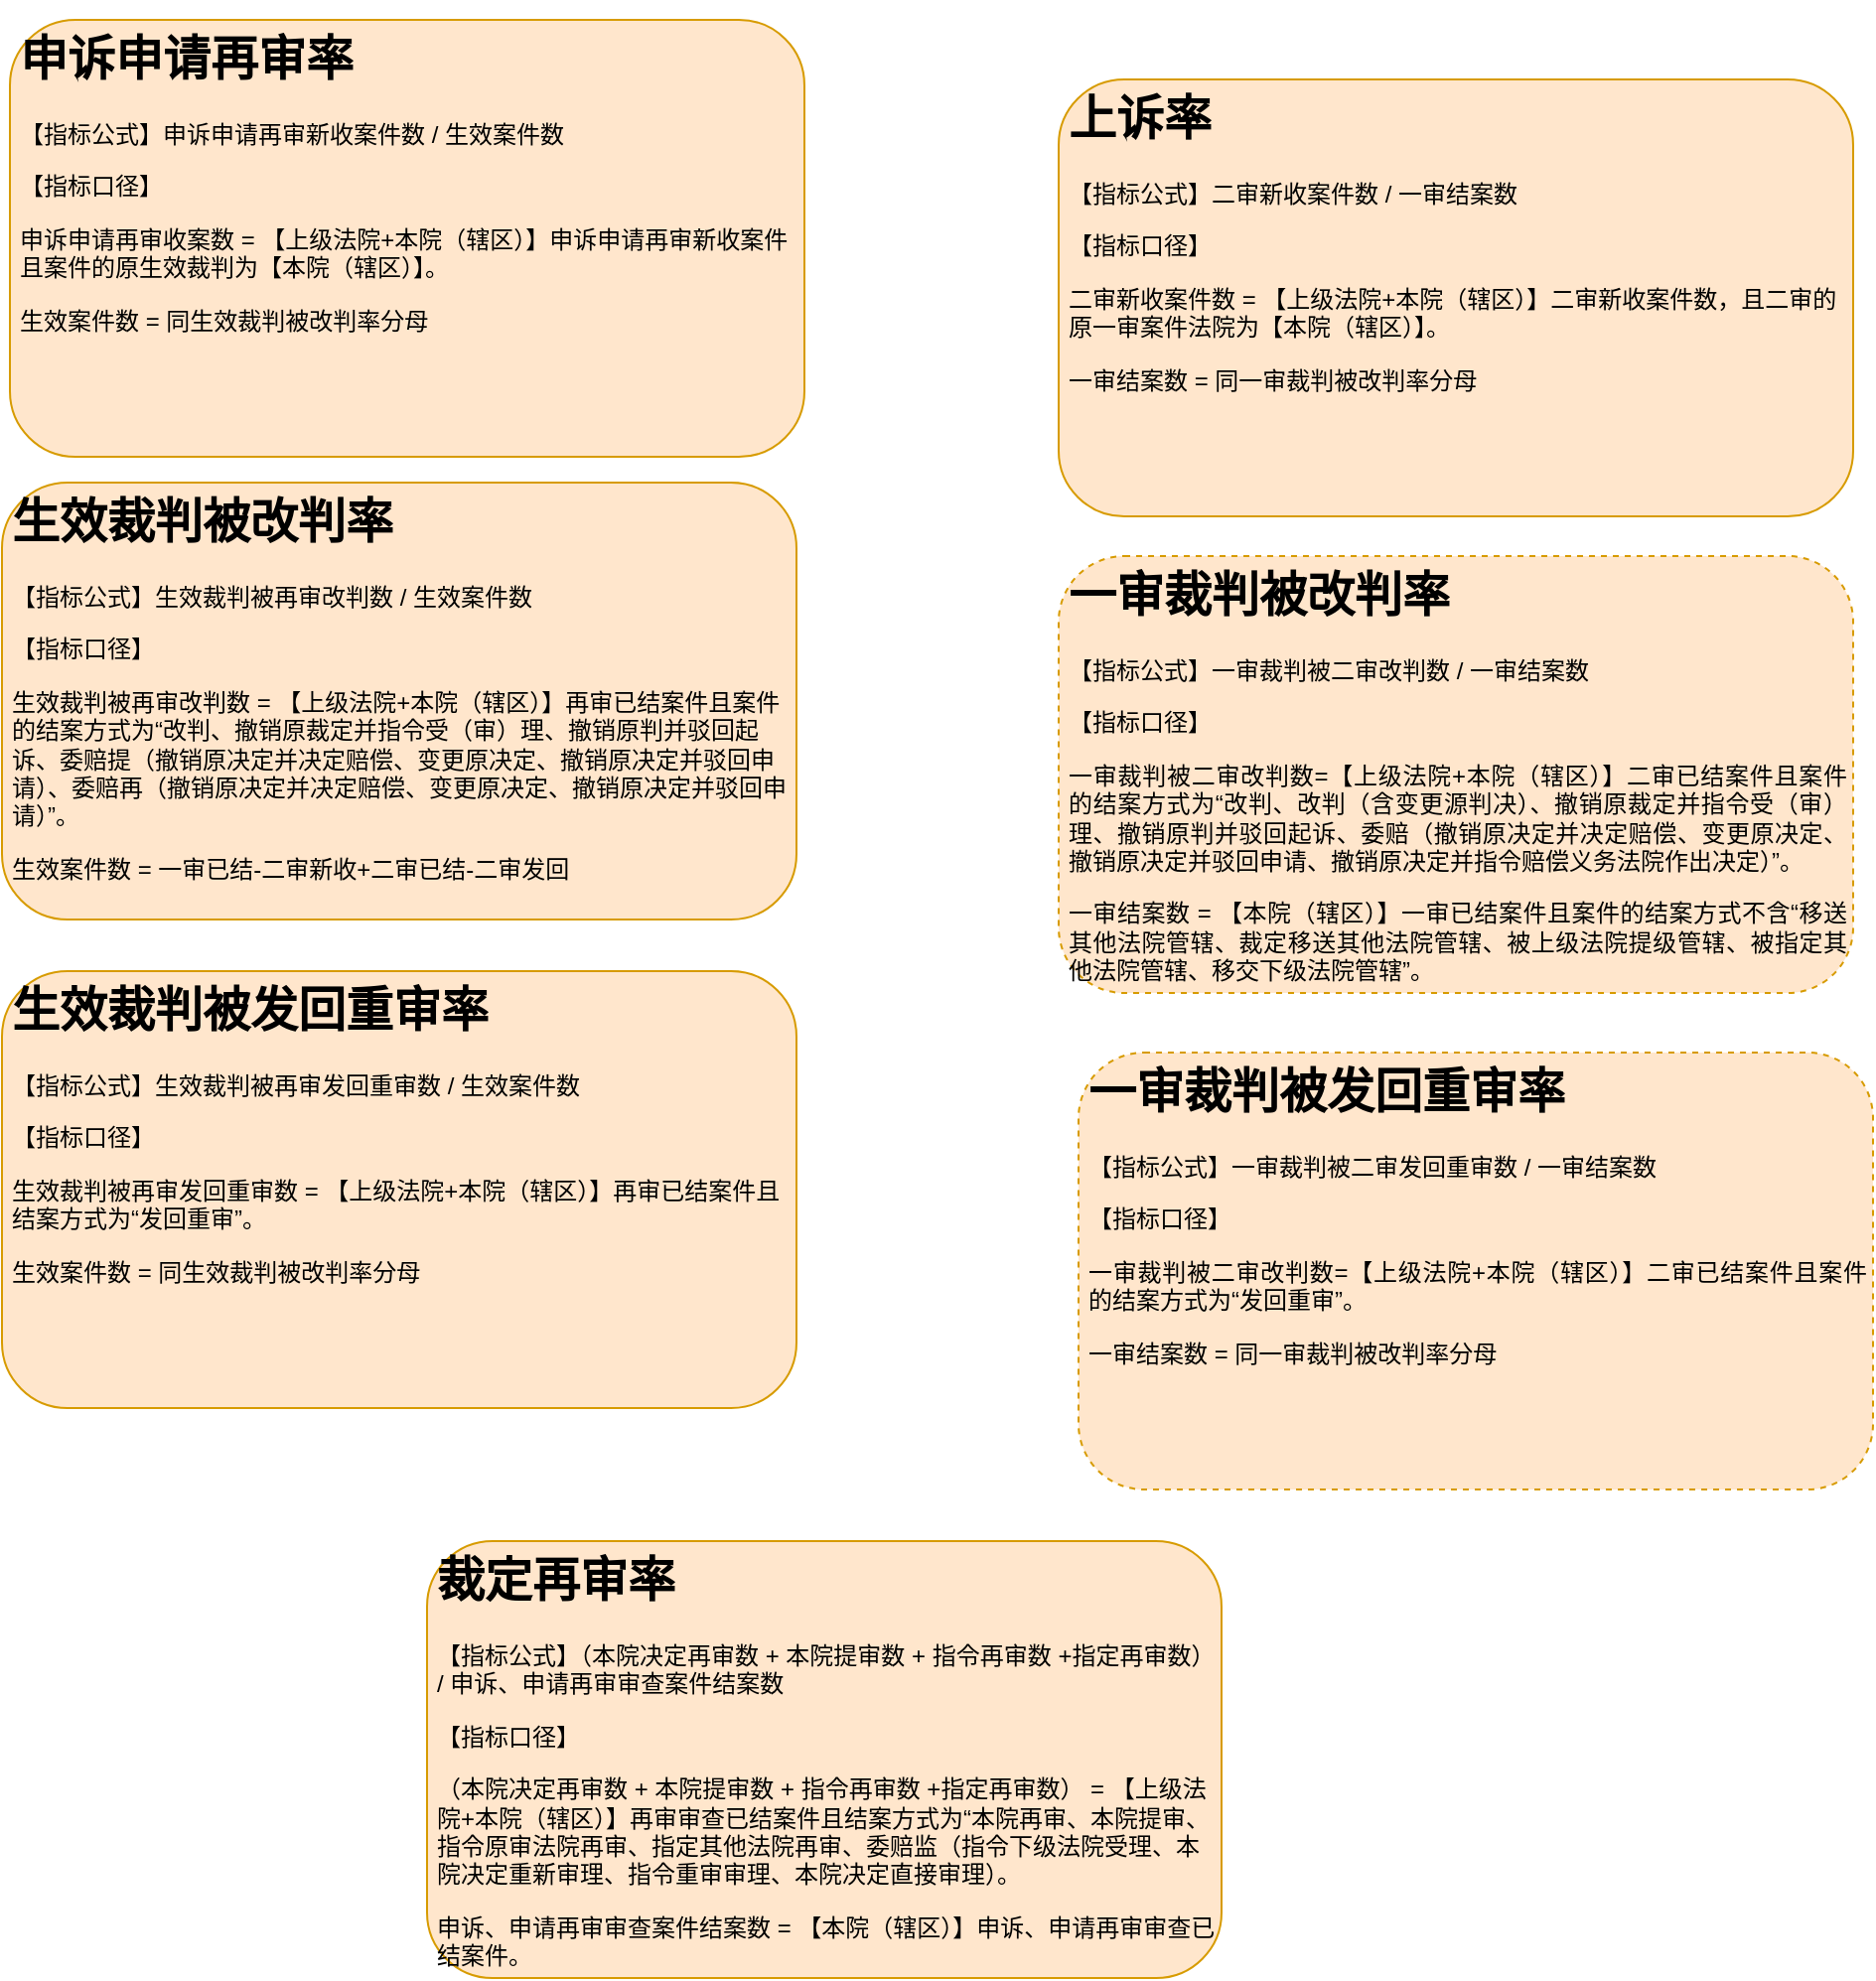 <mxfile version="23.0.2" type="github">
  <diagram name="第 1 页" id="kpXX1uZpGzhVCskZK_Ff">
    <mxGraphModel dx="551" dy="1144" grid="0" gridSize="10" guides="1" tooltips="1" connect="1" arrows="1" fold="1" page="1" pageScale="1" pageWidth="1100" pageHeight="850" math="0" shadow="0">
      <root>
        <mxCell id="0" />
        <mxCell id="1" parent="0" />
        <mxCell id="cXS16R5JkKt7hnEGMYDl-2" value="&lt;h1&gt;上诉率&lt;br&gt;&lt;/h1&gt;&lt;p style=&quot;line-height: 120%;&quot;&gt;【指标公式】二审新收案件数 / 一审结案数&lt;/p&gt;&lt;p style=&quot;line-height: 120%;&quot;&gt;【指标口径】&lt;/p&gt;&lt;p style=&quot;line-height: 120%;&quot;&gt;二审新收案件数 = 【上级法院+本院（辖区）】二审新收案件数，且二审的原一审案件法院为【本院（辖区）】。&lt;/p&gt;&lt;p style=&quot;line-height: 120%;&quot;&gt;一审结案数 = 同一审裁判被改判率分母&lt;br&gt;&lt;/p&gt;" style="text;html=1;strokeColor=#d79b00;fillColor=#ffe6cc;spacing=5;spacingTop=-20;whiteSpace=wrap;overflow=hidden;rounded=1;" vertex="1" parent="1">
          <mxGeometry x="647" y="-478" width="400" height="220" as="geometry" />
        </mxCell>
        <mxCell id="cXS16R5JkKt7hnEGMYDl-3" value="&lt;h1&gt;一审裁判被改判率&lt;/h1&gt;&lt;p&gt;【指标公式】一审裁判被二审改判数 / 一审结案数&lt;/p&gt;&lt;p&gt;【指标口径】&lt;/p&gt;&lt;p align=&quot;justify&quot;&gt;一审裁判被二审改判数=【上级法院+本院（辖区）】二审已结案件且案件的结案方式为“改判、改判（含变更源判决）、撤销原裁定并指令受（审）理、撤销原判并驳回起诉、委赔（撤销原决定并决定赔偿、变更原决定、撤销原决定并驳回申请、撤销原决定并指令赔偿义务法院作出决定）”。&lt;/p&gt;&lt;p align=&quot;justify&quot;&gt;一审结案数 = 【本院（辖区）】一审已结案件且案件的结案方式不含“移送其他法院管辖、裁定移送其他法院管辖、被上级法院提级管辖、被指定其他法院管辖、移交下级法院管辖”。&lt;br&gt;&lt;/p&gt;" style="text;html=1;strokeColor=#d79b00;fillColor=#ffe6cc;spacing=5;spacingTop=-20;whiteSpace=wrap;overflow=hidden;rounded=1;dashed=1;strokeWidth=1;" vertex="1" parent="1">
          <mxGeometry x="647" y="-238" width="400" height="220" as="geometry" />
        </mxCell>
        <mxCell id="cXS16R5JkKt7hnEGMYDl-4" value="&lt;h1&gt;一审裁判被发回重审率&lt;/h1&gt;&lt;p&gt;【指标公式】一审裁判被二审发回重审数 / 一审结案数&lt;/p&gt;&lt;p&gt;【指标口径】&lt;/p&gt;&lt;p align=&quot;justify&quot;&gt;一审裁判被二审改判数=【上级法院+本院（辖区）】二审已结案件且案件的结案方式为“发回重审”。&lt;/p&gt;&lt;p align=&quot;justify&quot;&gt;一审结案数 = 同一审裁判被改判率分母&lt;br&gt;&lt;/p&gt;" style="text;html=1;strokeColor=#d79b00;fillColor=#ffe6cc;spacing=5;spacingTop=-20;whiteSpace=wrap;overflow=hidden;rounded=1;dashed=1;strokeWidth=1;" vertex="1" parent="1">
          <mxGeometry x="657" y="12" width="400" height="220" as="geometry" />
        </mxCell>
        <mxCell id="cXS16R5JkKt7hnEGMYDl-5" value="&lt;h1&gt;申诉申请再审率&lt;br&gt;&lt;/h1&gt;&lt;p style=&quot;line-height: 120%;&quot;&gt;【指标公式】申诉申请再审新收案件数 / 生效案件数&lt;/p&gt;&lt;p style=&quot;line-height: 120%;&quot;&gt;【指标口径】&lt;/p&gt;&lt;p style=&quot;line-height: 120%;&quot;&gt;申诉申请再审收案数 = 【上级法院+本院（辖区）】申诉申请再审新收案件且案件的原生效裁判为【本院（辖区）】。&lt;/p&gt;&lt;p style=&quot;line-height: 120%;&quot;&gt;生效案件数 = 同生效裁判被改判率分母&lt;br&gt;&lt;/p&gt;" style="text;html=1;strokeColor=#d79b00;fillColor=#ffe6cc;spacing=5;spacingTop=-20;whiteSpace=wrap;overflow=hidden;rounded=1;" vertex="1" parent="1">
          <mxGeometry x="119" y="-508" width="400" height="220" as="geometry" />
        </mxCell>
        <mxCell id="cXS16R5JkKt7hnEGMYDl-6" value="&lt;h1&gt;生效裁判被改判率&lt;br&gt;&lt;/h1&gt;&lt;p style=&quot;line-height: 120%;&quot;&gt;【指标公式】生效裁判被再审改判数 / 生效案件数&lt;/p&gt;&lt;p style=&quot;line-height: 120%;&quot;&gt;【指标口径】&lt;/p&gt;&lt;p style=&quot;line-height: 120%;&quot;&gt;生效裁判被再审改判数 = 【上级法院+本院（辖区）】再审已结案件且案件的结案方式为“改判、撤销原裁定并指令受（审）理、撤销原判并驳回起诉、委赔提（撤销原决定并决定赔偿、变更原决定、撤销原决定并驳回申请）、委赔再（撤销原决定并决定赔偿、变更原决定、撤销原决定并驳回申请）”。&lt;/p&gt;&lt;p style=&quot;line-height: 120%;&quot;&gt;生效案件数 = 一审已结-二审新收+二审已结-二审发回&lt;br&gt;&lt;/p&gt;" style="text;html=1;strokeColor=#d79b00;fillColor=#ffe6cc;spacing=5;spacingTop=-20;whiteSpace=wrap;overflow=hidden;rounded=1;" vertex="1" parent="1">
          <mxGeometry x="115" y="-275" width="400" height="220" as="geometry" />
        </mxCell>
        <mxCell id="cXS16R5JkKt7hnEGMYDl-7" value="&lt;h1&gt;生效裁判被发回重审率&lt;br&gt;&lt;/h1&gt;&lt;p style=&quot;line-height: 120%;&quot;&gt;【指标公式】生效裁判被再审发回重审数 / 生效案件数&lt;/p&gt;&lt;p style=&quot;line-height: 120%;&quot;&gt;【指标口径】&lt;/p&gt;&lt;p style=&quot;line-height: 120%;&quot;&gt;生效裁判被再审发回重审数 = 【上级法院+本院（辖区）】再审已结案件且结案方式为“发回重审”。&lt;/p&gt;&lt;p style=&quot;line-height: 120%;&quot;&gt;生效案件数 = 同生效裁判被改判率分母&lt;br&gt;&lt;/p&gt;" style="text;html=1;strokeColor=#d79b00;fillColor=#ffe6cc;spacing=5;spacingTop=-20;whiteSpace=wrap;overflow=hidden;rounded=1;" vertex="1" parent="1">
          <mxGeometry x="115" y="-29" width="400" height="220" as="geometry" />
        </mxCell>
        <mxCell id="cXS16R5JkKt7hnEGMYDl-8" value="&lt;h1&gt;裁定再审率&lt;br&gt;&lt;/h1&gt;&lt;p style=&quot;line-height: 120%;&quot;&gt;【指标公式】（本院决定再审数 + 本院提审数 + 指令再审数 +指定再审数） / 申诉、申请再审审查案件结案数&lt;br&gt;&lt;/p&gt;&lt;p style=&quot;line-height: 120%;&quot;&gt;【指标口径】&lt;/p&gt;&lt;p style=&quot;line-height: 120%;&quot;&gt;（本院决定再审数 + 本院提审数 + 指令再审数 +指定再审数） = 【上级法院+本院（辖区）】再审审查已结案件且结案方式为“本院再审、本院提审、指令原审法院再审、指定其他法院再审、委赔监（指令下级法院受理、本院决定重新审理、指令重审审理、本院决定直接审理）。&lt;/p&gt;&lt;p style=&quot;line-height: 120%;&quot;&gt;申诉、申请再审审查案件结案数 = 【本院（辖区）】申诉、申请再审审查已结案件。&lt;br&gt;&lt;/p&gt;" style="text;html=1;strokeColor=#d79b00;fillColor=#ffe6cc;spacing=5;spacingTop=-20;whiteSpace=wrap;overflow=hidden;rounded=1;" vertex="1" parent="1">
          <mxGeometry x="329" y="258" width="400" height="220" as="geometry" />
        </mxCell>
      </root>
    </mxGraphModel>
  </diagram>
</mxfile>
